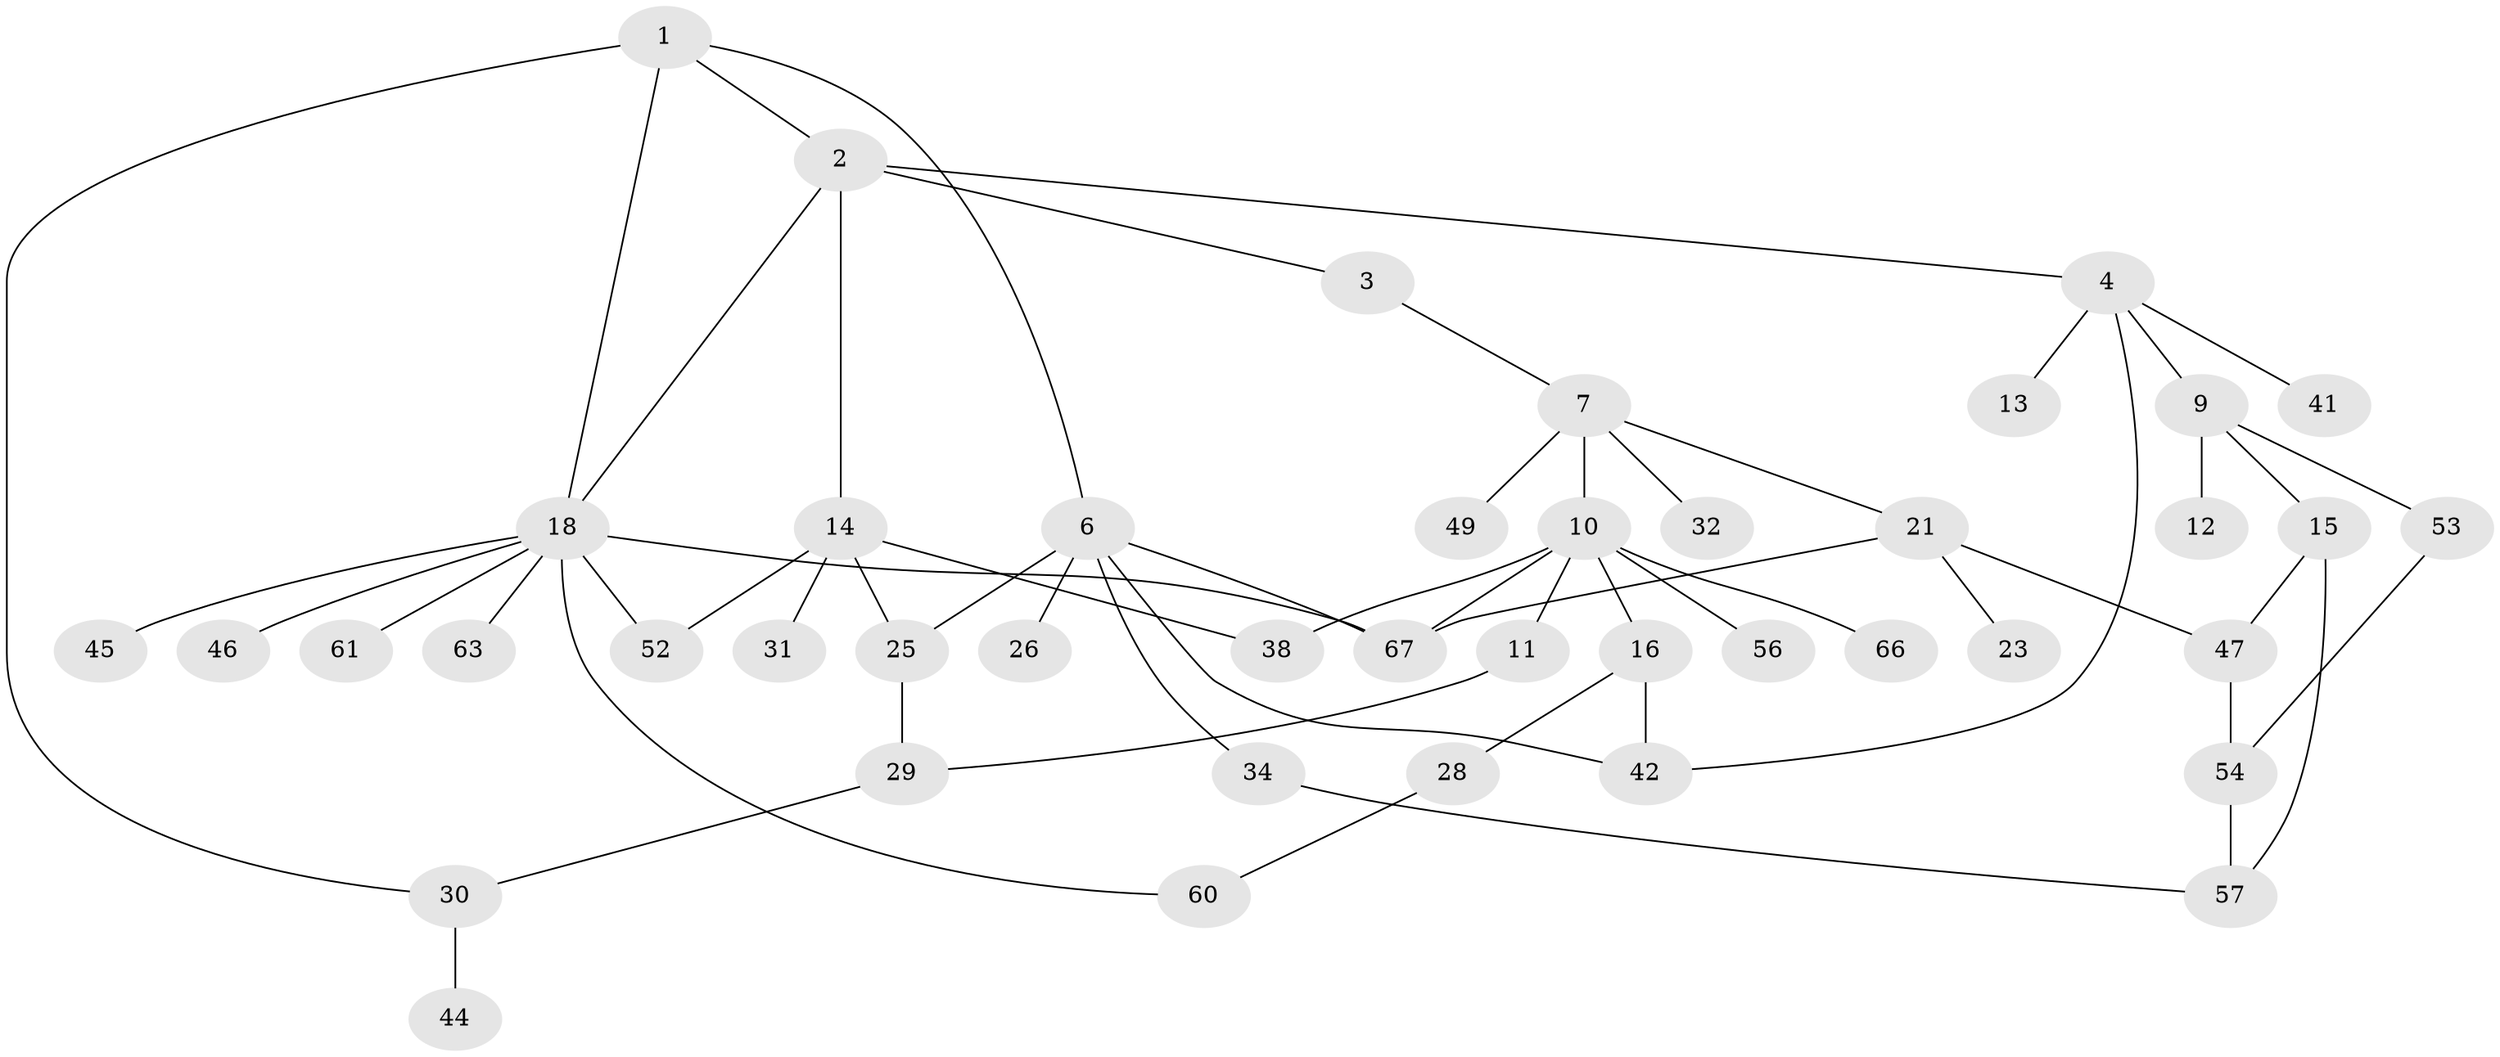 // Generated by graph-tools (version 1.1) at 2025/23/03/03/25 07:23:34]
// undirected, 43 vertices, 58 edges
graph export_dot {
graph [start="1"]
  node [color=gray90,style=filled];
  1 [super="+5"];
  2 [super="+24"];
  3;
  4 [super="+17"];
  6 [super="+22"];
  7 [super="+8"];
  9 [super="+43"];
  10 [super="+20"];
  11 [super="+39"];
  12 [super="+40"];
  13;
  14 [super="+65"];
  15 [super="+19"];
  16 [super="+33"];
  18 [super="+27"];
  21 [super="+62"];
  23 [super="+51"];
  25 [super="+37"];
  26 [super="+48"];
  28 [super="+35"];
  29;
  30 [super="+36"];
  31;
  32;
  34;
  38 [super="+59"];
  41;
  42;
  44;
  45;
  46 [super="+55"];
  47 [super="+50"];
  49;
  52;
  53;
  54 [super="+58"];
  56;
  57 [super="+64"];
  60;
  61;
  63;
  66;
  67;
  1 -- 2;
  1 -- 6;
  1 -- 18;
  1 -- 30;
  2 -- 3;
  2 -- 4;
  2 -- 14;
  2 -- 18;
  3 -- 7;
  4 -- 9;
  4 -- 13;
  4 -- 41;
  4 -- 42;
  6 -- 26;
  6 -- 34;
  6 -- 42;
  6 -- 25;
  6 -- 67;
  7 -- 21;
  7 -- 32;
  7 -- 49;
  7 -- 10;
  9 -- 12;
  9 -- 15;
  9 -- 53;
  10 -- 11;
  10 -- 16;
  10 -- 56;
  10 -- 66;
  10 -- 67;
  10 -- 38;
  11 -- 29;
  14 -- 31;
  14 -- 52;
  14 -- 38;
  14 -- 25;
  15 -- 47;
  15 -- 57;
  16 -- 28;
  16 -- 42;
  18 -- 46;
  18 -- 61;
  18 -- 63;
  18 -- 67;
  18 -- 52;
  18 -- 60;
  18 -- 45;
  21 -- 23;
  21 -- 67;
  21 -- 47;
  25 -- 29;
  28 -- 60;
  29 -- 30;
  30 -- 44;
  34 -- 57;
  47 -- 54;
  53 -- 54;
  54 -- 57;
}

